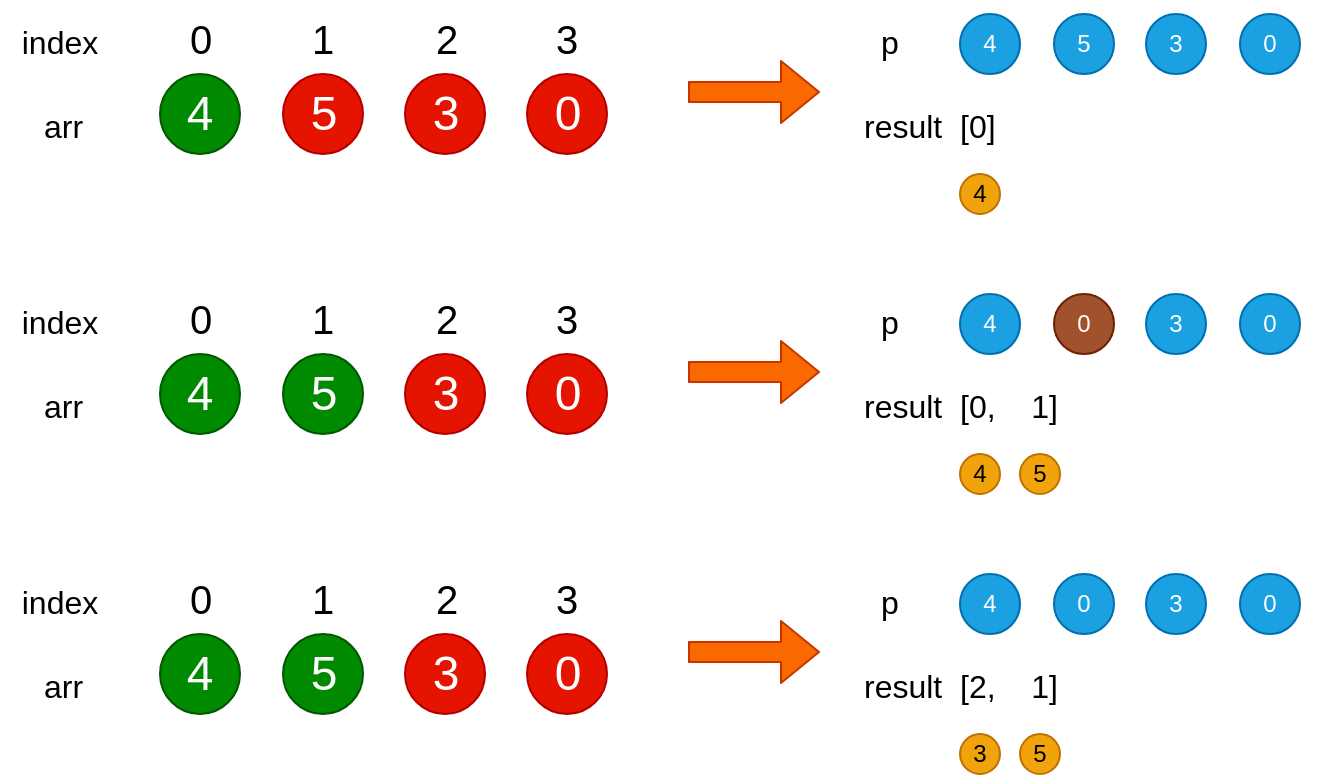 <mxfile>
    <diagram name="1" id="josGNbQxji7Jn3K7Loer">
        <mxGraphModel dx="968" dy="420" grid="1" gridSize="10" guides="1" tooltips="1" connect="1" arrows="1" fold="1" page="1" pageScale="1" pageWidth="827" pageHeight="1169" math="0" shadow="0">
            <root>
                <mxCell id="ndyvgwhPJ9kphQHUaFby-0"/>
                <mxCell id="ndyvgwhPJ9kphQHUaFby-1" parent="ndyvgwhPJ9kphQHUaFby-0"/>
                <mxCell id="ndyvgwhPJ9kphQHUaFby-11" value="4" style="ellipse;whiteSpace=wrap;html=1;aspect=fixed;fillColor=#008a00;strokeColor=#005700;fontColor=#ffffff;fontSize=24;" parent="ndyvgwhPJ9kphQHUaFby-1" vertex="1">
                    <mxGeometry x="100" y="40" width="40" height="40" as="geometry"/>
                </mxCell>
                <mxCell id="ndyvgwhPJ9kphQHUaFby-21" value="&lt;font style=&quot;font-size: 16px&quot;&gt;index&lt;/font&gt;" style="text;html=1;strokeColor=none;fillColor=none;align=center;verticalAlign=middle;whiteSpace=wrap;rounded=0;fontSize=28;" parent="ndyvgwhPJ9kphQHUaFby-1" vertex="1">
                    <mxGeometry x="20" y="10" width="60" height="20" as="geometry"/>
                </mxCell>
                <mxCell id="ndyvgwhPJ9kphQHUaFby-26" value="&lt;font style=&quot;font-size: 20px&quot;&gt;0&lt;/font&gt;" style="text;html=1;strokeColor=none;fillColor=none;align=center;verticalAlign=middle;whiteSpace=wrap;rounded=0;fontSize=28;" parent="ndyvgwhPJ9kphQHUaFby-1" vertex="1">
                    <mxGeometry x="105.75" y="10" width="28.5" height="20" as="geometry"/>
                </mxCell>
                <mxCell id="oojOQ4BXmehShTPIlxz8-0" value="5" style="ellipse;whiteSpace=wrap;html=1;aspect=fixed;fillColor=#e51400;strokeColor=#B20000;fontColor=#ffffff;fontSize=24;" vertex="1" parent="ndyvgwhPJ9kphQHUaFby-1">
                    <mxGeometry x="161.5" y="40" width="40" height="40" as="geometry"/>
                </mxCell>
                <mxCell id="oojOQ4BXmehShTPIlxz8-1" value="3" style="ellipse;whiteSpace=wrap;html=1;aspect=fixed;fillColor=#e51400;strokeColor=#B20000;fontColor=#ffffff;fontSize=24;" vertex="1" parent="ndyvgwhPJ9kphQHUaFby-1">
                    <mxGeometry x="222.5" y="40" width="40" height="40" as="geometry"/>
                </mxCell>
                <mxCell id="oojOQ4BXmehShTPIlxz8-2" value="0" style="ellipse;whiteSpace=wrap;html=1;aspect=fixed;fillColor=#e51400;strokeColor=#B20000;fontColor=#ffffff;fontSize=24;" vertex="1" parent="ndyvgwhPJ9kphQHUaFby-1">
                    <mxGeometry x="283.5" y="40" width="40" height="40" as="geometry"/>
                </mxCell>
                <mxCell id="oojOQ4BXmehShTPIlxz8-3" value="&lt;font style=&quot;font-size: 20px&quot;&gt;2&lt;/font&gt;" style="text;html=1;strokeColor=none;fillColor=none;align=center;verticalAlign=middle;whiteSpace=wrap;rounded=0;fontSize=28;" vertex="1" parent="ndyvgwhPJ9kphQHUaFby-1">
                    <mxGeometry x="228.5" y="10" width="28.5" height="20" as="geometry"/>
                </mxCell>
                <mxCell id="oojOQ4BXmehShTPIlxz8-4" value="&lt;font style=&quot;font-size: 20px&quot;&gt;3&lt;/font&gt;" style="text;html=1;strokeColor=none;fillColor=none;align=center;verticalAlign=middle;whiteSpace=wrap;rounded=0;fontSize=28;" vertex="1" parent="ndyvgwhPJ9kphQHUaFby-1">
                    <mxGeometry x="289.25" y="10" width="28.5" height="20" as="geometry"/>
                </mxCell>
                <mxCell id="oojOQ4BXmehShTPIlxz8-5" value="&lt;span style=&quot;font-size: 20px&quot;&gt;1&lt;/span&gt;" style="text;html=1;strokeColor=none;fillColor=none;align=center;verticalAlign=middle;whiteSpace=wrap;rounded=0;fontSize=28;" vertex="1" parent="ndyvgwhPJ9kphQHUaFby-1">
                    <mxGeometry x="166.5" y="10" width="28.5" height="20" as="geometry"/>
                </mxCell>
                <mxCell id="oojOQ4BXmehShTPIlxz8-6" value="&lt;font style=&quot;font-size: 16px&quot;&gt;arr&lt;/font&gt;" style="text;whiteSpace=wrap;html=1;" vertex="1" parent="ndyvgwhPJ9kphQHUaFby-1">
                    <mxGeometry x="40" y="50" width="30" height="20" as="geometry"/>
                </mxCell>
                <mxCell id="oojOQ4BXmehShTPIlxz8-7" value="&lt;font style=&quot;font-size: 16px&quot;&gt;p&lt;/font&gt;" style="text;html=1;strokeColor=none;fillColor=none;align=center;verticalAlign=middle;whiteSpace=wrap;rounded=0;fontSize=28;" vertex="1" parent="ndyvgwhPJ9kphQHUaFby-1">
                    <mxGeometry x="450" y="10" width="30" height="20" as="geometry"/>
                </mxCell>
                <mxCell id="oojOQ4BXmehShTPIlxz8-9" value="4" style="ellipse;whiteSpace=wrap;html=1;aspect=fixed;strokeColor=#006EAF;fillColor=#1ba1e2;fontColor=#ffffff;" vertex="1" parent="ndyvgwhPJ9kphQHUaFby-1">
                    <mxGeometry x="500" y="10" width="30" height="30" as="geometry"/>
                </mxCell>
                <mxCell id="oojOQ4BXmehShTPIlxz8-10" value="5" style="ellipse;whiteSpace=wrap;html=1;aspect=fixed;strokeColor=#006EAF;fillColor=#1ba1e2;fontColor=#ffffff;" vertex="1" parent="ndyvgwhPJ9kphQHUaFby-1">
                    <mxGeometry x="547" y="10" width="30" height="30" as="geometry"/>
                </mxCell>
                <mxCell id="oojOQ4BXmehShTPIlxz8-11" value="0" style="ellipse;whiteSpace=wrap;html=1;aspect=fixed;strokeColor=#006EAF;fillColor=#1ba1e2;fontColor=#ffffff;" vertex="1" parent="ndyvgwhPJ9kphQHUaFby-1">
                    <mxGeometry x="640" y="10" width="30" height="30" as="geometry"/>
                </mxCell>
                <mxCell id="oojOQ4BXmehShTPIlxz8-12" value="3" style="ellipse;whiteSpace=wrap;html=1;aspect=fixed;strokeColor=#006EAF;fillColor=#1ba1e2;fontColor=#ffffff;" vertex="1" parent="ndyvgwhPJ9kphQHUaFby-1">
                    <mxGeometry x="593" y="10" width="30" height="30" as="geometry"/>
                </mxCell>
                <mxCell id="oojOQ4BXmehShTPIlxz8-13" value="&lt;span style=&quot;font-size: 16px&quot;&gt;result&amp;nbsp; [0]&lt;/span&gt;" style="text;whiteSpace=wrap;html=1;" vertex="1" parent="ndyvgwhPJ9kphQHUaFby-1">
                    <mxGeometry x="450" y="50" width="230" height="30" as="geometry"/>
                </mxCell>
                <mxCell id="oojOQ4BXmehShTPIlxz8-14" value="4" style="ellipse;whiteSpace=wrap;html=1;aspect=fixed;strokeColor=#BD7000;fillColor=#f0a30a;fontColor=#000000;" vertex="1" parent="ndyvgwhPJ9kphQHUaFby-1">
                    <mxGeometry x="500" y="90" width="20" height="20" as="geometry"/>
                </mxCell>
                <mxCell id="oojOQ4BXmehShTPIlxz8-15" value="" style="shape=flexArrow;endArrow=classic;html=1;fillColor=#fa6800;strokeColor=#C73500;" edge="1" parent="ndyvgwhPJ9kphQHUaFby-1">
                    <mxGeometry width="50" height="50" relative="1" as="geometry">
                        <mxPoint x="364" y="49" as="sourcePoint"/>
                        <mxPoint x="430" y="49" as="targetPoint"/>
                    </mxGeometry>
                </mxCell>
                <mxCell id="oojOQ4BXmehShTPIlxz8-16" value="4" style="ellipse;whiteSpace=wrap;html=1;aspect=fixed;fillColor=#008a00;strokeColor=#005700;fontColor=#ffffff;fontSize=24;" vertex="1" parent="ndyvgwhPJ9kphQHUaFby-1">
                    <mxGeometry x="100" y="180" width="40" height="40" as="geometry"/>
                </mxCell>
                <mxCell id="oojOQ4BXmehShTPIlxz8-17" value="&lt;font style=&quot;font-size: 16px&quot;&gt;index&lt;/font&gt;" style="text;html=1;strokeColor=none;fillColor=none;align=center;verticalAlign=middle;whiteSpace=wrap;rounded=0;fontSize=28;" vertex="1" parent="ndyvgwhPJ9kphQHUaFby-1">
                    <mxGeometry x="20" y="150" width="60" height="20" as="geometry"/>
                </mxCell>
                <mxCell id="oojOQ4BXmehShTPIlxz8-18" value="&lt;font style=&quot;font-size: 20px&quot;&gt;0&lt;/font&gt;" style="text;html=1;strokeColor=none;fillColor=none;align=center;verticalAlign=middle;whiteSpace=wrap;rounded=0;fontSize=28;" vertex="1" parent="ndyvgwhPJ9kphQHUaFby-1">
                    <mxGeometry x="105.75" y="150" width="28.5" height="20" as="geometry"/>
                </mxCell>
                <mxCell id="oojOQ4BXmehShTPIlxz8-19" value="5" style="ellipse;whiteSpace=wrap;html=1;aspect=fixed;fillColor=#008a00;strokeColor=#005700;fontColor=#ffffff;fontSize=24;" vertex="1" parent="ndyvgwhPJ9kphQHUaFby-1">
                    <mxGeometry x="161.5" y="180" width="40" height="40" as="geometry"/>
                </mxCell>
                <mxCell id="oojOQ4BXmehShTPIlxz8-20" value="3" style="ellipse;whiteSpace=wrap;html=1;aspect=fixed;fillColor=#e51400;strokeColor=#B20000;fontColor=#ffffff;fontSize=24;" vertex="1" parent="ndyvgwhPJ9kphQHUaFby-1">
                    <mxGeometry x="222.5" y="180" width="40" height="40" as="geometry"/>
                </mxCell>
                <mxCell id="oojOQ4BXmehShTPIlxz8-21" value="0" style="ellipse;whiteSpace=wrap;html=1;aspect=fixed;fillColor=#e51400;strokeColor=#B20000;fontColor=#ffffff;fontSize=24;" vertex="1" parent="ndyvgwhPJ9kphQHUaFby-1">
                    <mxGeometry x="283.5" y="180" width="40" height="40" as="geometry"/>
                </mxCell>
                <mxCell id="oojOQ4BXmehShTPIlxz8-22" value="&lt;font style=&quot;font-size: 20px&quot;&gt;2&lt;/font&gt;" style="text;html=1;strokeColor=none;fillColor=none;align=center;verticalAlign=middle;whiteSpace=wrap;rounded=0;fontSize=28;" vertex="1" parent="ndyvgwhPJ9kphQHUaFby-1">
                    <mxGeometry x="228.5" y="150" width="28.5" height="20" as="geometry"/>
                </mxCell>
                <mxCell id="oojOQ4BXmehShTPIlxz8-23" value="&lt;font style=&quot;font-size: 20px&quot;&gt;3&lt;/font&gt;" style="text;html=1;strokeColor=none;fillColor=none;align=center;verticalAlign=middle;whiteSpace=wrap;rounded=0;fontSize=28;" vertex="1" parent="ndyvgwhPJ9kphQHUaFby-1">
                    <mxGeometry x="289.25" y="150" width="28.5" height="20" as="geometry"/>
                </mxCell>
                <mxCell id="oojOQ4BXmehShTPIlxz8-24" value="&lt;span style=&quot;font-size: 20px&quot;&gt;1&lt;/span&gt;" style="text;html=1;strokeColor=none;fillColor=none;align=center;verticalAlign=middle;whiteSpace=wrap;rounded=0;fontSize=28;" vertex="1" parent="ndyvgwhPJ9kphQHUaFby-1">
                    <mxGeometry x="166.5" y="150" width="28.5" height="20" as="geometry"/>
                </mxCell>
                <mxCell id="oojOQ4BXmehShTPIlxz8-25" value="&lt;font style=&quot;font-size: 16px&quot;&gt;arr&lt;/font&gt;" style="text;whiteSpace=wrap;html=1;" vertex="1" parent="ndyvgwhPJ9kphQHUaFby-1">
                    <mxGeometry x="40" y="190" width="30" height="20" as="geometry"/>
                </mxCell>
                <mxCell id="oojOQ4BXmehShTPIlxz8-26" value="&lt;font style=&quot;font-size: 16px&quot;&gt;p&lt;/font&gt;" style="text;html=1;strokeColor=none;fillColor=none;align=center;verticalAlign=middle;whiteSpace=wrap;rounded=0;fontSize=28;" vertex="1" parent="ndyvgwhPJ9kphQHUaFby-1">
                    <mxGeometry x="450" y="150" width="30" height="20" as="geometry"/>
                </mxCell>
                <mxCell id="oojOQ4BXmehShTPIlxz8-27" value="4" style="ellipse;whiteSpace=wrap;html=1;aspect=fixed;strokeColor=#006EAF;fillColor=#1ba1e2;fontColor=#ffffff;" vertex="1" parent="ndyvgwhPJ9kphQHUaFby-1">
                    <mxGeometry x="500" y="150" width="30" height="30" as="geometry"/>
                </mxCell>
                <mxCell id="oojOQ4BXmehShTPIlxz8-28" value="0" style="ellipse;whiteSpace=wrap;html=1;aspect=fixed;strokeColor=#6D1F00;fillColor=#a0522d;fontColor=#ffffff;" vertex="1" parent="ndyvgwhPJ9kphQHUaFby-1">
                    <mxGeometry x="547" y="150" width="30" height="30" as="geometry"/>
                </mxCell>
                <mxCell id="oojOQ4BXmehShTPIlxz8-29" value="0" style="ellipse;whiteSpace=wrap;html=1;aspect=fixed;strokeColor=#006EAF;fillColor=#1ba1e2;fontColor=#ffffff;" vertex="1" parent="ndyvgwhPJ9kphQHUaFby-1">
                    <mxGeometry x="640" y="150" width="30" height="30" as="geometry"/>
                </mxCell>
                <mxCell id="oojOQ4BXmehShTPIlxz8-30" value="3" style="ellipse;whiteSpace=wrap;html=1;aspect=fixed;strokeColor=#006EAF;fillColor=#1ba1e2;fontColor=#ffffff;" vertex="1" parent="ndyvgwhPJ9kphQHUaFby-1">
                    <mxGeometry x="593" y="150" width="30" height="30" as="geometry"/>
                </mxCell>
                <mxCell id="oojOQ4BXmehShTPIlxz8-31" value="&lt;span style=&quot;font-size: 16px&quot;&gt;result&amp;nbsp; [0,&amp;nbsp; &amp;nbsp; 1]&lt;/span&gt;" style="text;whiteSpace=wrap;html=1;" vertex="1" parent="ndyvgwhPJ9kphQHUaFby-1">
                    <mxGeometry x="450" y="190" width="230" height="30" as="geometry"/>
                </mxCell>
                <mxCell id="oojOQ4BXmehShTPIlxz8-32" value="4" style="ellipse;whiteSpace=wrap;html=1;aspect=fixed;strokeColor=#BD7000;fillColor=#f0a30a;fontColor=#000000;" vertex="1" parent="ndyvgwhPJ9kphQHUaFby-1">
                    <mxGeometry x="500" y="230" width="20" height="20" as="geometry"/>
                </mxCell>
                <mxCell id="oojOQ4BXmehShTPIlxz8-33" value="" style="shape=flexArrow;endArrow=classic;html=1;fillColor=#fa6800;strokeColor=#C73500;" edge="1" parent="ndyvgwhPJ9kphQHUaFby-1">
                    <mxGeometry width="50" height="50" relative="1" as="geometry">
                        <mxPoint x="364" y="189" as="sourcePoint"/>
                        <mxPoint x="430" y="189" as="targetPoint"/>
                    </mxGeometry>
                </mxCell>
                <mxCell id="oojOQ4BXmehShTPIlxz8-52" value="5" style="ellipse;whiteSpace=wrap;html=1;aspect=fixed;strokeColor=#BD7000;fillColor=#f0a30a;fontColor=#000000;" vertex="1" parent="ndyvgwhPJ9kphQHUaFby-1">
                    <mxGeometry x="530" y="230" width="20" height="20" as="geometry"/>
                </mxCell>
                <mxCell id="oojOQ4BXmehShTPIlxz8-54" value="4" style="ellipse;whiteSpace=wrap;html=1;aspect=fixed;fillColor=#008a00;strokeColor=#005700;fontColor=#ffffff;fontSize=24;" vertex="1" parent="ndyvgwhPJ9kphQHUaFby-1">
                    <mxGeometry x="100" y="320" width="40" height="40" as="geometry"/>
                </mxCell>
                <mxCell id="oojOQ4BXmehShTPIlxz8-55" value="&lt;font style=&quot;font-size: 16px&quot;&gt;index&lt;/font&gt;" style="text;html=1;strokeColor=none;fillColor=none;align=center;verticalAlign=middle;whiteSpace=wrap;rounded=0;fontSize=28;" vertex="1" parent="ndyvgwhPJ9kphQHUaFby-1">
                    <mxGeometry x="20" y="290" width="60" height="20" as="geometry"/>
                </mxCell>
                <mxCell id="oojOQ4BXmehShTPIlxz8-56" value="&lt;font style=&quot;font-size: 20px&quot;&gt;0&lt;/font&gt;" style="text;html=1;strokeColor=none;fillColor=none;align=center;verticalAlign=middle;whiteSpace=wrap;rounded=0;fontSize=28;" vertex="1" parent="ndyvgwhPJ9kphQHUaFby-1">
                    <mxGeometry x="105.75" y="290" width="28.5" height="20" as="geometry"/>
                </mxCell>
                <mxCell id="oojOQ4BXmehShTPIlxz8-57" value="5" style="ellipse;whiteSpace=wrap;html=1;aspect=fixed;fillColor=#008a00;strokeColor=#005700;fontColor=#ffffff;fontSize=24;" vertex="1" parent="ndyvgwhPJ9kphQHUaFby-1">
                    <mxGeometry x="161.5" y="320" width="40" height="40" as="geometry"/>
                </mxCell>
                <mxCell id="oojOQ4BXmehShTPIlxz8-58" value="3" style="ellipse;whiteSpace=wrap;html=1;aspect=fixed;fillColor=#e51400;strokeColor=#B20000;fontColor=#ffffff;fontSize=24;" vertex="1" parent="ndyvgwhPJ9kphQHUaFby-1">
                    <mxGeometry x="222.5" y="320" width="40" height="40" as="geometry"/>
                </mxCell>
                <mxCell id="oojOQ4BXmehShTPIlxz8-59" value="0" style="ellipse;whiteSpace=wrap;html=1;aspect=fixed;fillColor=#e51400;strokeColor=#B20000;fontColor=#ffffff;fontSize=24;" vertex="1" parent="ndyvgwhPJ9kphQHUaFby-1">
                    <mxGeometry x="283.5" y="320" width="40" height="40" as="geometry"/>
                </mxCell>
                <mxCell id="oojOQ4BXmehShTPIlxz8-60" value="&lt;font style=&quot;font-size: 20px&quot;&gt;2&lt;/font&gt;" style="text;html=1;strokeColor=none;fillColor=none;align=center;verticalAlign=middle;whiteSpace=wrap;rounded=0;fontSize=28;" vertex="1" parent="ndyvgwhPJ9kphQHUaFby-1">
                    <mxGeometry x="228.5" y="290" width="28.5" height="20" as="geometry"/>
                </mxCell>
                <mxCell id="oojOQ4BXmehShTPIlxz8-61" value="&lt;font style=&quot;font-size: 20px&quot;&gt;3&lt;/font&gt;" style="text;html=1;strokeColor=none;fillColor=none;align=center;verticalAlign=middle;whiteSpace=wrap;rounded=0;fontSize=28;" vertex="1" parent="ndyvgwhPJ9kphQHUaFby-1">
                    <mxGeometry x="289.25" y="290" width="28.5" height="20" as="geometry"/>
                </mxCell>
                <mxCell id="oojOQ4BXmehShTPIlxz8-62" value="&lt;span style=&quot;font-size: 20px&quot;&gt;1&lt;/span&gt;" style="text;html=1;strokeColor=none;fillColor=none;align=center;verticalAlign=middle;whiteSpace=wrap;rounded=0;fontSize=28;" vertex="1" parent="ndyvgwhPJ9kphQHUaFby-1">
                    <mxGeometry x="166.5" y="290" width="28.5" height="20" as="geometry"/>
                </mxCell>
                <mxCell id="oojOQ4BXmehShTPIlxz8-63" value="&lt;font style=&quot;font-size: 16px&quot;&gt;arr&lt;/font&gt;" style="text;whiteSpace=wrap;html=1;" vertex="1" parent="ndyvgwhPJ9kphQHUaFby-1">
                    <mxGeometry x="40" y="330" width="30" height="20" as="geometry"/>
                </mxCell>
                <mxCell id="oojOQ4BXmehShTPIlxz8-64" value="&lt;font style=&quot;font-size: 16px&quot;&gt;p&lt;/font&gt;" style="text;html=1;strokeColor=none;fillColor=none;align=center;verticalAlign=middle;whiteSpace=wrap;rounded=0;fontSize=28;" vertex="1" parent="ndyvgwhPJ9kphQHUaFby-1">
                    <mxGeometry x="450" y="290" width="30" height="20" as="geometry"/>
                </mxCell>
                <mxCell id="oojOQ4BXmehShTPIlxz8-65" value="4" style="ellipse;whiteSpace=wrap;html=1;aspect=fixed;strokeColor=#006EAF;fillColor=#1ba1e2;fontColor=#ffffff;" vertex="1" parent="ndyvgwhPJ9kphQHUaFby-1">
                    <mxGeometry x="500" y="290" width="30" height="30" as="geometry"/>
                </mxCell>
                <mxCell id="oojOQ4BXmehShTPIlxz8-66" value="0" style="ellipse;whiteSpace=wrap;html=1;aspect=fixed;strokeColor=#006EAF;fillColor=#1ba1e2;fontColor=#ffffff;" vertex="1" parent="ndyvgwhPJ9kphQHUaFby-1">
                    <mxGeometry x="547" y="290" width="30" height="30" as="geometry"/>
                </mxCell>
                <mxCell id="oojOQ4BXmehShTPIlxz8-67" value="0" style="ellipse;whiteSpace=wrap;html=1;aspect=fixed;strokeColor=#006EAF;fillColor=#1ba1e2;fontColor=#ffffff;" vertex="1" parent="ndyvgwhPJ9kphQHUaFby-1">
                    <mxGeometry x="640" y="290" width="30" height="30" as="geometry"/>
                </mxCell>
                <mxCell id="oojOQ4BXmehShTPIlxz8-68" value="3" style="ellipse;whiteSpace=wrap;html=1;aspect=fixed;strokeColor=#006EAF;fillColor=#1ba1e2;fontColor=#ffffff;" vertex="1" parent="ndyvgwhPJ9kphQHUaFby-1">
                    <mxGeometry x="593" y="290" width="30" height="30" as="geometry"/>
                </mxCell>
                <mxCell id="oojOQ4BXmehShTPIlxz8-69" value="&lt;span style=&quot;font-size: 16px&quot;&gt;result&amp;nbsp; [2,&amp;nbsp; &amp;nbsp; 1]&lt;/span&gt;" style="text;whiteSpace=wrap;html=1;" vertex="1" parent="ndyvgwhPJ9kphQHUaFby-1">
                    <mxGeometry x="450" y="330" width="230" height="30" as="geometry"/>
                </mxCell>
                <mxCell id="oojOQ4BXmehShTPIlxz8-70" value="3" style="ellipse;whiteSpace=wrap;html=1;aspect=fixed;strokeColor=#BD7000;fillColor=#f0a30a;fontColor=#000000;" vertex="1" parent="ndyvgwhPJ9kphQHUaFby-1">
                    <mxGeometry x="500" y="370" width="20" height="20" as="geometry"/>
                </mxCell>
                <mxCell id="oojOQ4BXmehShTPIlxz8-71" value="" style="shape=flexArrow;endArrow=classic;html=1;fillColor=#fa6800;strokeColor=#C73500;" edge="1" parent="ndyvgwhPJ9kphQHUaFby-1">
                    <mxGeometry width="50" height="50" relative="1" as="geometry">
                        <mxPoint x="364" y="329" as="sourcePoint"/>
                        <mxPoint x="430" y="329" as="targetPoint"/>
                    </mxGeometry>
                </mxCell>
                <mxCell id="oojOQ4BXmehShTPIlxz8-72" value="5" style="ellipse;whiteSpace=wrap;html=1;aspect=fixed;strokeColor=#BD7000;fillColor=#f0a30a;fontColor=#000000;" vertex="1" parent="ndyvgwhPJ9kphQHUaFby-1">
                    <mxGeometry x="530" y="370" width="20" height="20" as="geometry"/>
                </mxCell>
            </root>
        </mxGraphModel>
    </diagram>
    <diagram id="3M-hlFcYAP0kb5Lay487" name="2">
        <mxGraphModel dx="968" dy="420" grid="1" gridSize="10" guides="1" tooltips="1" connect="1" arrows="1" fold="1" page="1" pageScale="1" pageWidth="827" pageHeight="1169" math="0" shadow="0">
            <root>
                <mxCell id="Kil86TQ7LR6puQTIK67B-0"/>
                <mxCell id="Kil86TQ7LR6puQTIK67B-1" parent="Kil86TQ7LR6puQTIK67B-0"/>
                <mxCell id="VCUnC4Xt6fX02hPcgWBo-0" value="&lt;font style=&quot;font-size: 16px&quot;&gt;p&lt;/font&gt;" style="text;html=1;strokeColor=none;fillColor=none;align=center;verticalAlign=middle;whiteSpace=wrap;rounded=0;fontSize=28;" vertex="1" parent="Kil86TQ7LR6puQTIK67B-1">
                    <mxGeometry x="40" y="40" width="30" height="20" as="geometry"/>
                </mxCell>
                <mxCell id="VCUnC4Xt6fX02hPcgWBo-1" value="4" style="ellipse;whiteSpace=wrap;html=1;aspect=fixed;strokeColor=#006EAF;fillColor=#1ba1e2;fontColor=#ffffff;" vertex="1" parent="Kil86TQ7LR6puQTIK67B-1">
                    <mxGeometry x="90" y="40" width="30" height="30" as="geometry"/>
                </mxCell>
                <mxCell id="VCUnC4Xt6fX02hPcgWBo-2" value="0" style="ellipse;whiteSpace=wrap;html=1;aspect=fixed;strokeColor=#006EAF;fillColor=#1ba1e2;fontColor=#ffffff;" vertex="1" parent="Kil86TQ7LR6puQTIK67B-1">
                    <mxGeometry x="137" y="40" width="30" height="30" as="geometry"/>
                </mxCell>
                <mxCell id="VCUnC4Xt6fX02hPcgWBo-3" value="0" style="ellipse;whiteSpace=wrap;html=1;aspect=fixed;strokeColor=#006EAF;fillColor=#1ba1e2;fontColor=#ffffff;" vertex="1" parent="Kil86TQ7LR6puQTIK67B-1">
                    <mxGeometry x="230" y="40" width="30" height="30" as="geometry"/>
                </mxCell>
                <mxCell id="VCUnC4Xt6fX02hPcgWBo-4" value="3" style="ellipse;whiteSpace=wrap;html=1;aspect=fixed;strokeColor=#006EAF;fillColor=#1ba1e2;fontColor=#ffffff;" vertex="1" parent="Kil86TQ7LR6puQTIK67B-1">
                    <mxGeometry x="183" y="40" width="30" height="30" as="geometry"/>
                </mxCell>
                <mxCell id="VCUnC4Xt6fX02hPcgWBo-5" value="&lt;span style=&quot;font-size: 16px&quot;&gt;result&amp;nbsp; [2,&amp;nbsp; &amp;nbsp; 1]&lt;/span&gt;" style="text;whiteSpace=wrap;html=1;" vertex="1" parent="Kil86TQ7LR6puQTIK67B-1">
                    <mxGeometry x="40" y="80" width="230" height="30" as="geometry"/>
                </mxCell>
                <mxCell id="BF9jrm9I9mI68ro7bjVJ-0" value="&lt;font style=&quot;font-size: 16px&quot;&gt;u = 1，v = 1&lt;br&gt;result[1] = 1&lt;br&gt;&lt;/font&gt;" style="text;html=1;strokeColor=none;fillColor=none;align=center;verticalAlign=middle;whiteSpace=wrap;rounded=0;fontSize=28;" vertex="1" parent="Kil86TQ7LR6puQTIK67B-1">
                    <mxGeometry x="400" y="15" width="110" height="80" as="geometry"/>
                </mxCell>
                <mxCell id="BF9jrm9I9mI68ro7bjVJ-1" value="&lt;font style=&quot;font-size: 16px&quot;&gt;v = p[1]&lt;br&gt;v = 0&amp;nbsp;&lt;br&gt;&lt;/font&gt;" style="text;html=1;strokeColor=none;fillColor=none;align=center;verticalAlign=middle;whiteSpace=wrap;rounded=0;fontSize=28;" vertex="1" parent="Kil86TQ7LR6puQTIK67B-1">
                    <mxGeometry x="600" y="15" width="110" height="80" as="geometry"/>
                </mxCell>
                <mxCell id="BF9jrm9I9mI68ro7bjVJ-2" value="&lt;font style=&quot;font-size: 16px&quot;&gt;p&lt;/font&gt;" style="text;html=1;strokeColor=none;fillColor=none;align=center;verticalAlign=middle;whiteSpace=wrap;rounded=0;fontSize=28;" vertex="1" parent="Kil86TQ7LR6puQTIK67B-1">
                    <mxGeometry x="40" y="155" width="30" height="20" as="geometry"/>
                </mxCell>
                <mxCell id="BF9jrm9I9mI68ro7bjVJ-3" value="4" style="ellipse;whiteSpace=wrap;html=1;aspect=fixed;strokeColor=#006EAF;fillColor=#1ba1e2;fontColor=#ffffff;" vertex="1" parent="Kil86TQ7LR6puQTIK67B-1">
                    <mxGeometry x="90" y="155" width="30" height="30" as="geometry"/>
                </mxCell>
                <mxCell id="BF9jrm9I9mI68ro7bjVJ-4" value="0" style="ellipse;whiteSpace=wrap;html=1;aspect=fixed;strokeColor=#006EAF;fillColor=#1ba1e2;fontColor=#ffffff;" vertex="1" parent="Kil86TQ7LR6puQTIK67B-1">
                    <mxGeometry x="137" y="155" width="30" height="30" as="geometry"/>
                </mxCell>
                <mxCell id="BF9jrm9I9mI68ro7bjVJ-5" value="0" style="ellipse;whiteSpace=wrap;html=1;aspect=fixed;strokeColor=#006EAF;fillColor=#1ba1e2;fontColor=#ffffff;" vertex="1" parent="Kil86TQ7LR6puQTIK67B-1">
                    <mxGeometry x="230" y="155" width="30" height="30" as="geometry"/>
                </mxCell>
                <mxCell id="BF9jrm9I9mI68ro7bjVJ-6" value="3" style="ellipse;whiteSpace=wrap;html=1;aspect=fixed;strokeColor=#006EAF;fillColor=#1ba1e2;fontColor=#ffffff;" vertex="1" parent="Kil86TQ7LR6puQTIK67B-1">
                    <mxGeometry x="183" y="155" width="30" height="30" as="geometry"/>
                </mxCell>
                <mxCell id="BF9jrm9I9mI68ro7bjVJ-7" value="&lt;span style=&quot;font-size: 16px&quot;&gt;result&amp;nbsp; [2,&amp;nbsp; &amp;nbsp; 1]&lt;/span&gt;" style="text;whiteSpace=wrap;html=1;" vertex="1" parent="Kil86TQ7LR6puQTIK67B-1">
                    <mxGeometry x="40" y="195" width="230" height="30" as="geometry"/>
                </mxCell>
                <mxCell id="BF9jrm9I9mI68ro7bjVJ-8" value="&lt;font style=&quot;font-size: 16px&quot;&gt;u = 0，v = 0&lt;br&gt;result[0] = 0&lt;br&gt;&lt;/font&gt;" style="text;html=1;strokeColor=none;fillColor=none;align=center;verticalAlign=middle;whiteSpace=wrap;rounded=0;fontSize=28;" vertex="1" parent="Kil86TQ7LR6puQTIK67B-1">
                    <mxGeometry x="400" y="130" width="110" height="80" as="geometry"/>
                </mxCell>
                <mxCell id="BF9jrm9I9mI68ro7bjVJ-9" value="&lt;font style=&quot;font-size: 16px&quot;&gt;v = p[0]&lt;br&gt;v = 4&amp;nbsp;&lt;br&gt;&lt;/font&gt;" style="text;html=1;strokeColor=none;fillColor=none;align=center;verticalAlign=middle;whiteSpace=wrap;rounded=0;fontSize=28;" vertex="1" parent="Kil86TQ7LR6puQTIK67B-1">
                    <mxGeometry x="600" y="130" width="110" height="80" as="geometry"/>
                </mxCell>
                <mxCell id="BF9jrm9I9mI68ro7bjVJ-10" value="&lt;font style=&quot;font-size: 16px&quot;&gt;p&lt;/font&gt;" style="text;html=1;strokeColor=none;fillColor=none;align=center;verticalAlign=middle;whiteSpace=wrap;rounded=0;fontSize=28;" vertex="1" parent="Kil86TQ7LR6puQTIK67B-1">
                    <mxGeometry x="40" y="275" width="30" height="20" as="geometry"/>
                </mxCell>
                <mxCell id="BF9jrm9I9mI68ro7bjVJ-11" value="4" style="ellipse;whiteSpace=wrap;html=1;aspect=fixed;strokeColor=#006EAF;fillColor=#1ba1e2;fontColor=#ffffff;" vertex="1" parent="Kil86TQ7LR6puQTIK67B-1">
                    <mxGeometry x="90" y="275" width="30" height="30" as="geometry"/>
                </mxCell>
                <mxCell id="BF9jrm9I9mI68ro7bjVJ-12" value="0" style="ellipse;whiteSpace=wrap;html=1;aspect=fixed;strokeColor=#006EAF;fillColor=#1ba1e2;fontColor=#ffffff;" vertex="1" parent="Kil86TQ7LR6puQTIK67B-1">
                    <mxGeometry x="137" y="275" width="30" height="30" as="geometry"/>
                </mxCell>
                <mxCell id="BF9jrm9I9mI68ro7bjVJ-13" value="0" style="ellipse;whiteSpace=wrap;html=1;aspect=fixed;strokeColor=#006EAF;fillColor=#1ba1e2;fontColor=#ffffff;" vertex="1" parent="Kil86TQ7LR6puQTIK67B-1">
                    <mxGeometry x="230" y="275" width="30" height="30" as="geometry"/>
                </mxCell>
                <mxCell id="BF9jrm9I9mI68ro7bjVJ-14" value="3" style="ellipse;whiteSpace=wrap;html=1;aspect=fixed;strokeColor=#006EAF;fillColor=#1ba1e2;fontColor=#ffffff;" vertex="1" parent="Kil86TQ7LR6puQTIK67B-1">
                    <mxGeometry x="183" y="275" width="30" height="30" as="geometry"/>
                </mxCell>
                <mxCell id="BF9jrm9I9mI68ro7bjVJ-15" value="&lt;span style=&quot;font-size: 16px&quot;&gt;result&amp;nbsp; [0,&amp;nbsp; &amp;nbsp; 1]&lt;/span&gt;" style="text;whiteSpace=wrap;html=1;" vertex="1" parent="Kil86TQ7LR6puQTIK67B-1">
                    <mxGeometry x="40" y="315" width="230" height="30" as="geometry"/>
                </mxCell>
                <mxCell id="BF9jrm9I9mI68ro7bjVJ-18" value="" style="shape=flexArrow;endArrow=classic;html=1;fillColor=#f0a30a;strokeColor=#BD7000;" edge="1" parent="Kil86TQ7LR6puQTIK67B-1">
                    <mxGeometry width="50" height="50" relative="1" as="geometry">
                        <mxPoint x="300" y="60" as="sourcePoint"/>
                        <mxPoint x="390" y="60" as="targetPoint"/>
                    </mxGeometry>
                </mxCell>
                <mxCell id="BF9jrm9I9mI68ro7bjVJ-19" value="" style="shape=flexArrow;endArrow=classic;html=1;fillColor=#f0a30a;strokeColor=#BD7000;" edge="1" parent="Kil86TQ7LR6puQTIK67B-1">
                    <mxGeometry width="50" height="50" relative="1" as="geometry">
                        <mxPoint x="510" y="60" as="sourcePoint"/>
                        <mxPoint x="600" y="60" as="targetPoint"/>
                    </mxGeometry>
                </mxCell>
                <mxCell id="BF9jrm9I9mI68ro7bjVJ-20" value="" style="shape=flexArrow;endArrow=classic;html=1;fillColor=#f0a30a;strokeColor=#BD7000;" edge="1" parent="Kil86TQ7LR6puQTIK67B-1">
                    <mxGeometry width="50" height="50" relative="1" as="geometry">
                        <mxPoint x="510" y="175" as="sourcePoint"/>
                        <mxPoint x="600" y="175" as="targetPoint"/>
                    </mxGeometry>
                </mxCell>
                <mxCell id="BF9jrm9I9mI68ro7bjVJ-21" value="" style="shape=flexArrow;endArrow=classic;html=1;fillColor=#f0a30a;strokeColor=#BD7000;" edge="1" parent="Kil86TQ7LR6puQTIK67B-1">
                    <mxGeometry width="50" height="50" relative="1" as="geometry">
                        <mxPoint x="300" y="175" as="sourcePoint"/>
                        <mxPoint x="390" y="175" as="targetPoint"/>
                    </mxGeometry>
                </mxCell>
            </root>
        </mxGraphModel>
    </diagram>
</mxfile>
